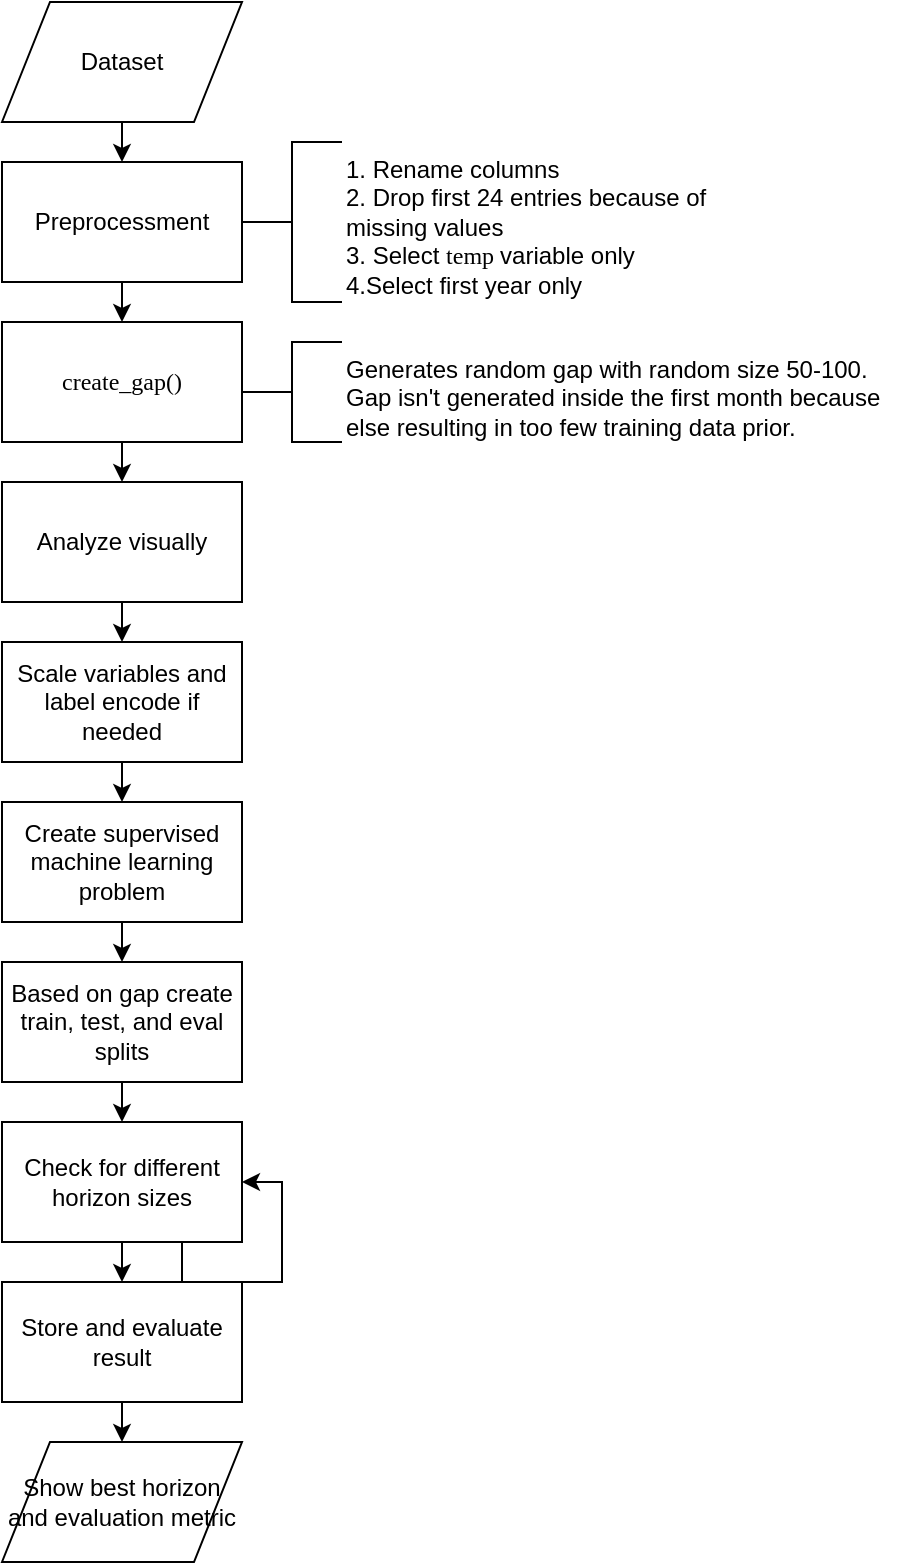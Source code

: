 <mxfile version="10.7.0" type="device"><diagram id="mCdprpriPImNj0PtQb9c" name="Page-1"><mxGraphModel dx="1687" dy="897" grid="1" gridSize="10" guides="1" tooltips="1" connect="1" arrows="1" fold="1" page="1" pageScale="1" pageWidth="850" pageHeight="1100" math="0" shadow="0"><root><mxCell id="0"/><mxCell id="1" parent="0"/><mxCell id="vtZQBbHt-ffjvx4k696M-24" style="edgeStyle=orthogonalEdgeStyle;rounded=0;orthogonalLoop=1;jettySize=auto;html=1;exitX=0.5;exitY=1;exitDx=0;exitDy=0;entryX=0.5;entryY=0;entryDx=0;entryDy=0;" edge="1" parent="1" source="vtZQBbHt-ffjvx4k696M-1" target="vtZQBbHt-ffjvx4k696M-3"><mxGeometry relative="1" as="geometry"/></mxCell><mxCell id="vtZQBbHt-ffjvx4k696M-1" value="Dataset" style="shape=parallelogram;perimeter=parallelogramPerimeter;whiteSpace=wrap;html=1;" vertex="1" parent="1"><mxGeometry x="240" y="120" width="120" height="60" as="geometry"/></mxCell><mxCell id="vtZQBbHt-ffjvx4k696M-13" style="edgeStyle=orthogonalEdgeStyle;rounded=0;orthogonalLoop=1;jettySize=auto;html=1;exitX=0.5;exitY=1;exitDx=0;exitDy=0;entryX=0.5;entryY=0;entryDx=0;entryDy=0;" edge="1" parent="1" source="vtZQBbHt-ffjvx4k696M-3" target="vtZQBbHt-ffjvx4k696M-4"><mxGeometry relative="1" as="geometry"/></mxCell><mxCell id="vtZQBbHt-ffjvx4k696M-3" value="Preprocessment&lt;br&gt;" style="rounded=0;whiteSpace=wrap;html=1;" vertex="1" parent="1"><mxGeometry x="240" y="200" width="120" height="60" as="geometry"/></mxCell><mxCell id="vtZQBbHt-ffjvx4k696M-14" style="edgeStyle=orthogonalEdgeStyle;rounded=0;orthogonalLoop=1;jettySize=auto;html=1;exitX=0.5;exitY=1;exitDx=0;exitDy=0;entryX=0.5;entryY=0;entryDx=0;entryDy=0;" edge="1" parent="1" source="vtZQBbHt-ffjvx4k696M-4" target="vtZQBbHt-ffjvx4k696M-5"><mxGeometry relative="1" as="geometry"/></mxCell><mxCell id="vtZQBbHt-ffjvx4k696M-4" value="&lt;p&gt;&lt;font face=&quot;Lucida Console&quot;&gt;create_gap()&lt;/font&gt;&lt;/p&gt;" style="rounded=0;whiteSpace=wrap;html=1;" vertex="1" parent="1"><mxGeometry x="240" y="280" width="120" height="60" as="geometry"/></mxCell><mxCell id="vtZQBbHt-ffjvx4k696M-25" style="edgeStyle=orthogonalEdgeStyle;rounded=0;orthogonalLoop=1;jettySize=auto;html=1;exitX=0.5;exitY=1;exitDx=0;exitDy=0;entryX=0.5;entryY=0;entryDx=0;entryDy=0;" edge="1" parent="1" source="vtZQBbHt-ffjvx4k696M-5" target="vtZQBbHt-ffjvx4k696M-6"><mxGeometry relative="1" as="geometry"/></mxCell><mxCell id="vtZQBbHt-ffjvx4k696M-5" value="Analyze visually" style="rounded=0;whiteSpace=wrap;html=1;" vertex="1" parent="1"><mxGeometry x="240" y="360" width="120" height="60" as="geometry"/></mxCell><mxCell id="vtZQBbHt-ffjvx4k696M-26" style="edgeStyle=orthogonalEdgeStyle;rounded=0;orthogonalLoop=1;jettySize=auto;html=1;exitX=0.5;exitY=1;exitDx=0;exitDy=0;entryX=0.5;entryY=0;entryDx=0;entryDy=0;" edge="1" parent="1" source="vtZQBbHt-ffjvx4k696M-6" target="vtZQBbHt-ffjvx4k696M-7"><mxGeometry relative="1" as="geometry"/></mxCell><mxCell id="vtZQBbHt-ffjvx4k696M-6" value="Scale variables and label encode if needed" style="rounded=0;whiteSpace=wrap;html=1;" vertex="1" parent="1"><mxGeometry x="240" y="440" width="120" height="60" as="geometry"/></mxCell><mxCell id="vtZQBbHt-ffjvx4k696M-23" style="edgeStyle=orthogonalEdgeStyle;rounded=0;orthogonalLoop=1;jettySize=auto;html=1;exitX=0.5;exitY=1;exitDx=0;exitDy=0;entryX=0.5;entryY=0;entryDx=0;entryDy=0;" edge="1" parent="1" source="vtZQBbHt-ffjvx4k696M-7" target="vtZQBbHt-ffjvx4k696M-8"><mxGeometry relative="1" as="geometry"/></mxCell><mxCell id="vtZQBbHt-ffjvx4k696M-7" value="Create supervised machine learning problem" style="rounded=0;whiteSpace=wrap;html=1;" vertex="1" parent="1"><mxGeometry x="240" y="520" width="120" height="60" as="geometry"/></mxCell><mxCell id="vtZQBbHt-ffjvx4k696M-22" style="edgeStyle=orthogonalEdgeStyle;rounded=0;orthogonalLoop=1;jettySize=auto;html=1;exitX=0.5;exitY=1;exitDx=0;exitDy=0;entryX=0.5;entryY=0;entryDx=0;entryDy=0;" edge="1" parent="1" source="vtZQBbHt-ffjvx4k696M-8" target="vtZQBbHt-ffjvx4k696M-16"><mxGeometry relative="1" as="geometry"/></mxCell><mxCell id="vtZQBbHt-ffjvx4k696M-8" value="Based on gap create train, test, and eval splits" style="rounded=0;whiteSpace=wrap;html=1;" vertex="1" parent="1"><mxGeometry x="240" y="600" width="120" height="60" as="geometry"/></mxCell><mxCell id="vtZQBbHt-ffjvx4k696M-15" style="edgeStyle=orthogonalEdgeStyle;rounded=0;orthogonalLoop=1;jettySize=auto;html=1;exitX=0.5;exitY=1;exitDx=0;exitDy=0;entryX=0.5;entryY=0;entryDx=0;entryDy=0;" edge="1" parent="1" source="vtZQBbHt-ffjvx4k696M-9" target="vtZQBbHt-ffjvx4k696M-10"><mxGeometry relative="1" as="geometry"/></mxCell><mxCell id="vtZQBbHt-ffjvx4k696M-9" value="Store and evaluate result" style="rounded=0;whiteSpace=wrap;html=1;" vertex="1" parent="1"><mxGeometry x="240" y="760" width="120" height="60" as="geometry"/></mxCell><mxCell id="vtZQBbHt-ffjvx4k696M-10" value="Show best horizon and evaluation metric" style="shape=parallelogram;perimeter=parallelogramPerimeter;whiteSpace=wrap;html=1;" vertex="1" parent="1"><mxGeometry x="240" y="840" width="120" height="60" as="geometry"/></mxCell><mxCell id="vtZQBbHt-ffjvx4k696M-17" style="edgeStyle=orthogonalEdgeStyle;rounded=0;orthogonalLoop=1;jettySize=auto;html=1;exitX=0.5;exitY=1;exitDx=0;exitDy=0;entryX=0.5;entryY=0;entryDx=0;entryDy=0;" edge="1" parent="1" source="vtZQBbHt-ffjvx4k696M-16" target="vtZQBbHt-ffjvx4k696M-9"><mxGeometry relative="1" as="geometry"/></mxCell><mxCell id="vtZQBbHt-ffjvx4k696M-18" style="edgeStyle=orthogonalEdgeStyle;rounded=0;orthogonalLoop=1;jettySize=auto;html=1;exitX=0.5;exitY=1;exitDx=0;exitDy=0;" edge="1" parent="1" source="vtZQBbHt-ffjvx4k696M-16"><mxGeometry relative="1" as="geometry"><mxPoint x="300" y="740" as="targetPoint"/></mxGeometry></mxCell><mxCell id="vtZQBbHt-ffjvx4k696M-16" value="Check for different horizon sizes" style="rounded=0;whiteSpace=wrap;html=1;" vertex="1" parent="1"><mxGeometry x="240" y="680" width="120" height="60" as="geometry"/></mxCell><mxCell id="vtZQBbHt-ffjvx4k696M-21" style="edgeStyle=orthogonalEdgeStyle;rounded=0;orthogonalLoop=1;jettySize=auto;html=1;exitX=0.75;exitY=1;exitDx=0;exitDy=0;entryX=1;entryY=0.5;entryDx=0;entryDy=0;" edge="1" parent="1" source="vtZQBbHt-ffjvx4k696M-16" target="vtZQBbHt-ffjvx4k696M-16"><mxGeometry relative="1" as="geometry"/></mxCell><mxCell id="vtZQBbHt-ffjvx4k696M-27" value="" style="strokeWidth=1;html=1;shape=mxgraph.flowchart.annotation_2;align=left;pointerEvents=1" vertex="1" parent="1"><mxGeometry x="360" y="190" width="50" height="80" as="geometry"/></mxCell><mxCell id="vtZQBbHt-ffjvx4k696M-28" value="" style="strokeWidth=1;html=1;shape=mxgraph.flowchart.annotation_2;align=left;pointerEvents=1" vertex="1" parent="1"><mxGeometry x="360" y="290" width="50" height="50" as="geometry"/></mxCell><mxCell id="vtZQBbHt-ffjvx4k696M-29" value="&lt;div style=&quot;text-align: left&quot;&gt;&lt;div&gt;1. Rename columns&lt;/div&gt;&lt;div&gt;2. Drop first 24 entries because of missing values&lt;/div&gt;&lt;div&gt;3. Select &lt;font face=&quot;Lucida Console&quot;&gt;temp &lt;/font&gt;variable only&lt;/div&gt;&lt;div&gt;4.Select first year only&lt;/div&gt;&lt;/div&gt;" style="text;html=1;strokeColor=none;fillColor=none;align=left;verticalAlign=top;whiteSpace=wrap;rounded=0;" vertex="1" parent="1"><mxGeometry x="410" y="190" width="210" height="100" as="geometry"/></mxCell><mxCell id="vtZQBbHt-ffjvx4k696M-30" value="Generates random gap with random size 50-100.&lt;br&gt;Gap isn't generated inside the first month because else resulting in too few training data prior.&lt;br&gt;" style="text;html=1;strokeColor=none;fillColor=none;align=left;verticalAlign=top;whiteSpace=wrap;rounded=0;" vertex="1" parent="1"><mxGeometry x="410" y="290" width="280" height="70" as="geometry"/></mxCell></root></mxGraphModel></diagram></mxfile>